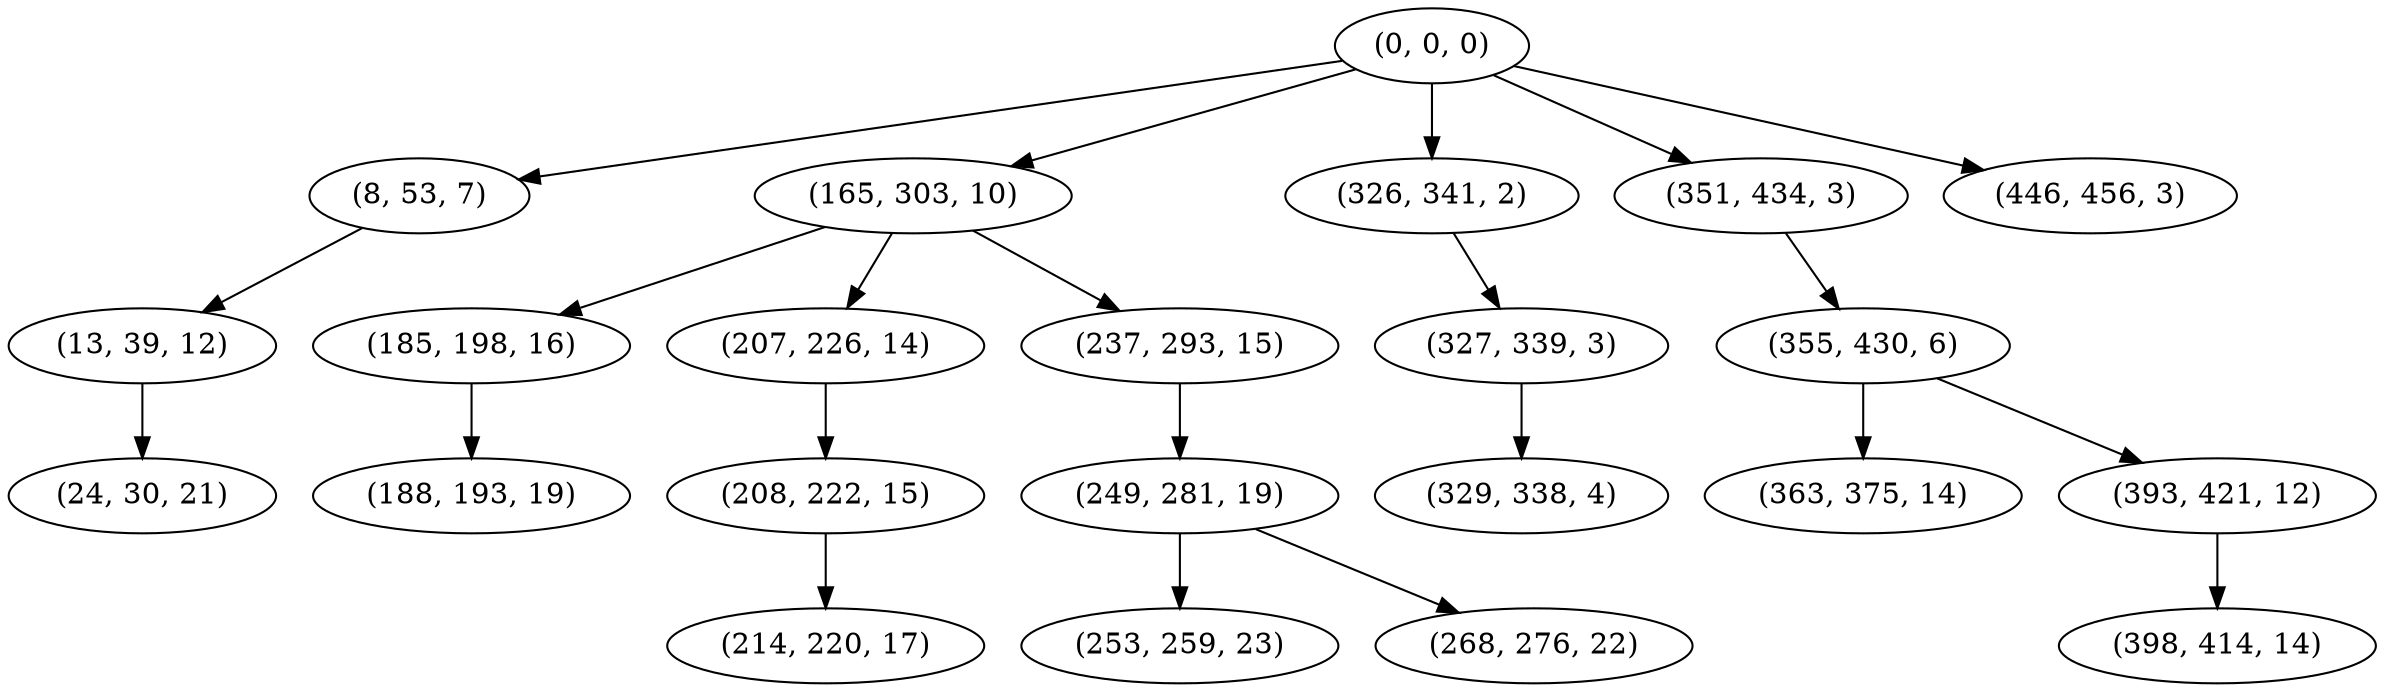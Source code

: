digraph tree {
    "(0, 0, 0)";
    "(8, 53, 7)";
    "(13, 39, 12)";
    "(24, 30, 21)";
    "(165, 303, 10)";
    "(185, 198, 16)";
    "(188, 193, 19)";
    "(207, 226, 14)";
    "(208, 222, 15)";
    "(214, 220, 17)";
    "(237, 293, 15)";
    "(249, 281, 19)";
    "(253, 259, 23)";
    "(268, 276, 22)";
    "(326, 341, 2)";
    "(327, 339, 3)";
    "(329, 338, 4)";
    "(351, 434, 3)";
    "(355, 430, 6)";
    "(363, 375, 14)";
    "(393, 421, 12)";
    "(398, 414, 14)";
    "(446, 456, 3)";
    "(0, 0, 0)" -> "(8, 53, 7)";
    "(0, 0, 0)" -> "(165, 303, 10)";
    "(0, 0, 0)" -> "(326, 341, 2)";
    "(0, 0, 0)" -> "(351, 434, 3)";
    "(0, 0, 0)" -> "(446, 456, 3)";
    "(8, 53, 7)" -> "(13, 39, 12)";
    "(13, 39, 12)" -> "(24, 30, 21)";
    "(165, 303, 10)" -> "(185, 198, 16)";
    "(165, 303, 10)" -> "(207, 226, 14)";
    "(165, 303, 10)" -> "(237, 293, 15)";
    "(185, 198, 16)" -> "(188, 193, 19)";
    "(207, 226, 14)" -> "(208, 222, 15)";
    "(208, 222, 15)" -> "(214, 220, 17)";
    "(237, 293, 15)" -> "(249, 281, 19)";
    "(249, 281, 19)" -> "(253, 259, 23)";
    "(249, 281, 19)" -> "(268, 276, 22)";
    "(326, 341, 2)" -> "(327, 339, 3)";
    "(327, 339, 3)" -> "(329, 338, 4)";
    "(351, 434, 3)" -> "(355, 430, 6)";
    "(355, 430, 6)" -> "(363, 375, 14)";
    "(355, 430, 6)" -> "(393, 421, 12)";
    "(393, 421, 12)" -> "(398, 414, 14)";
}
